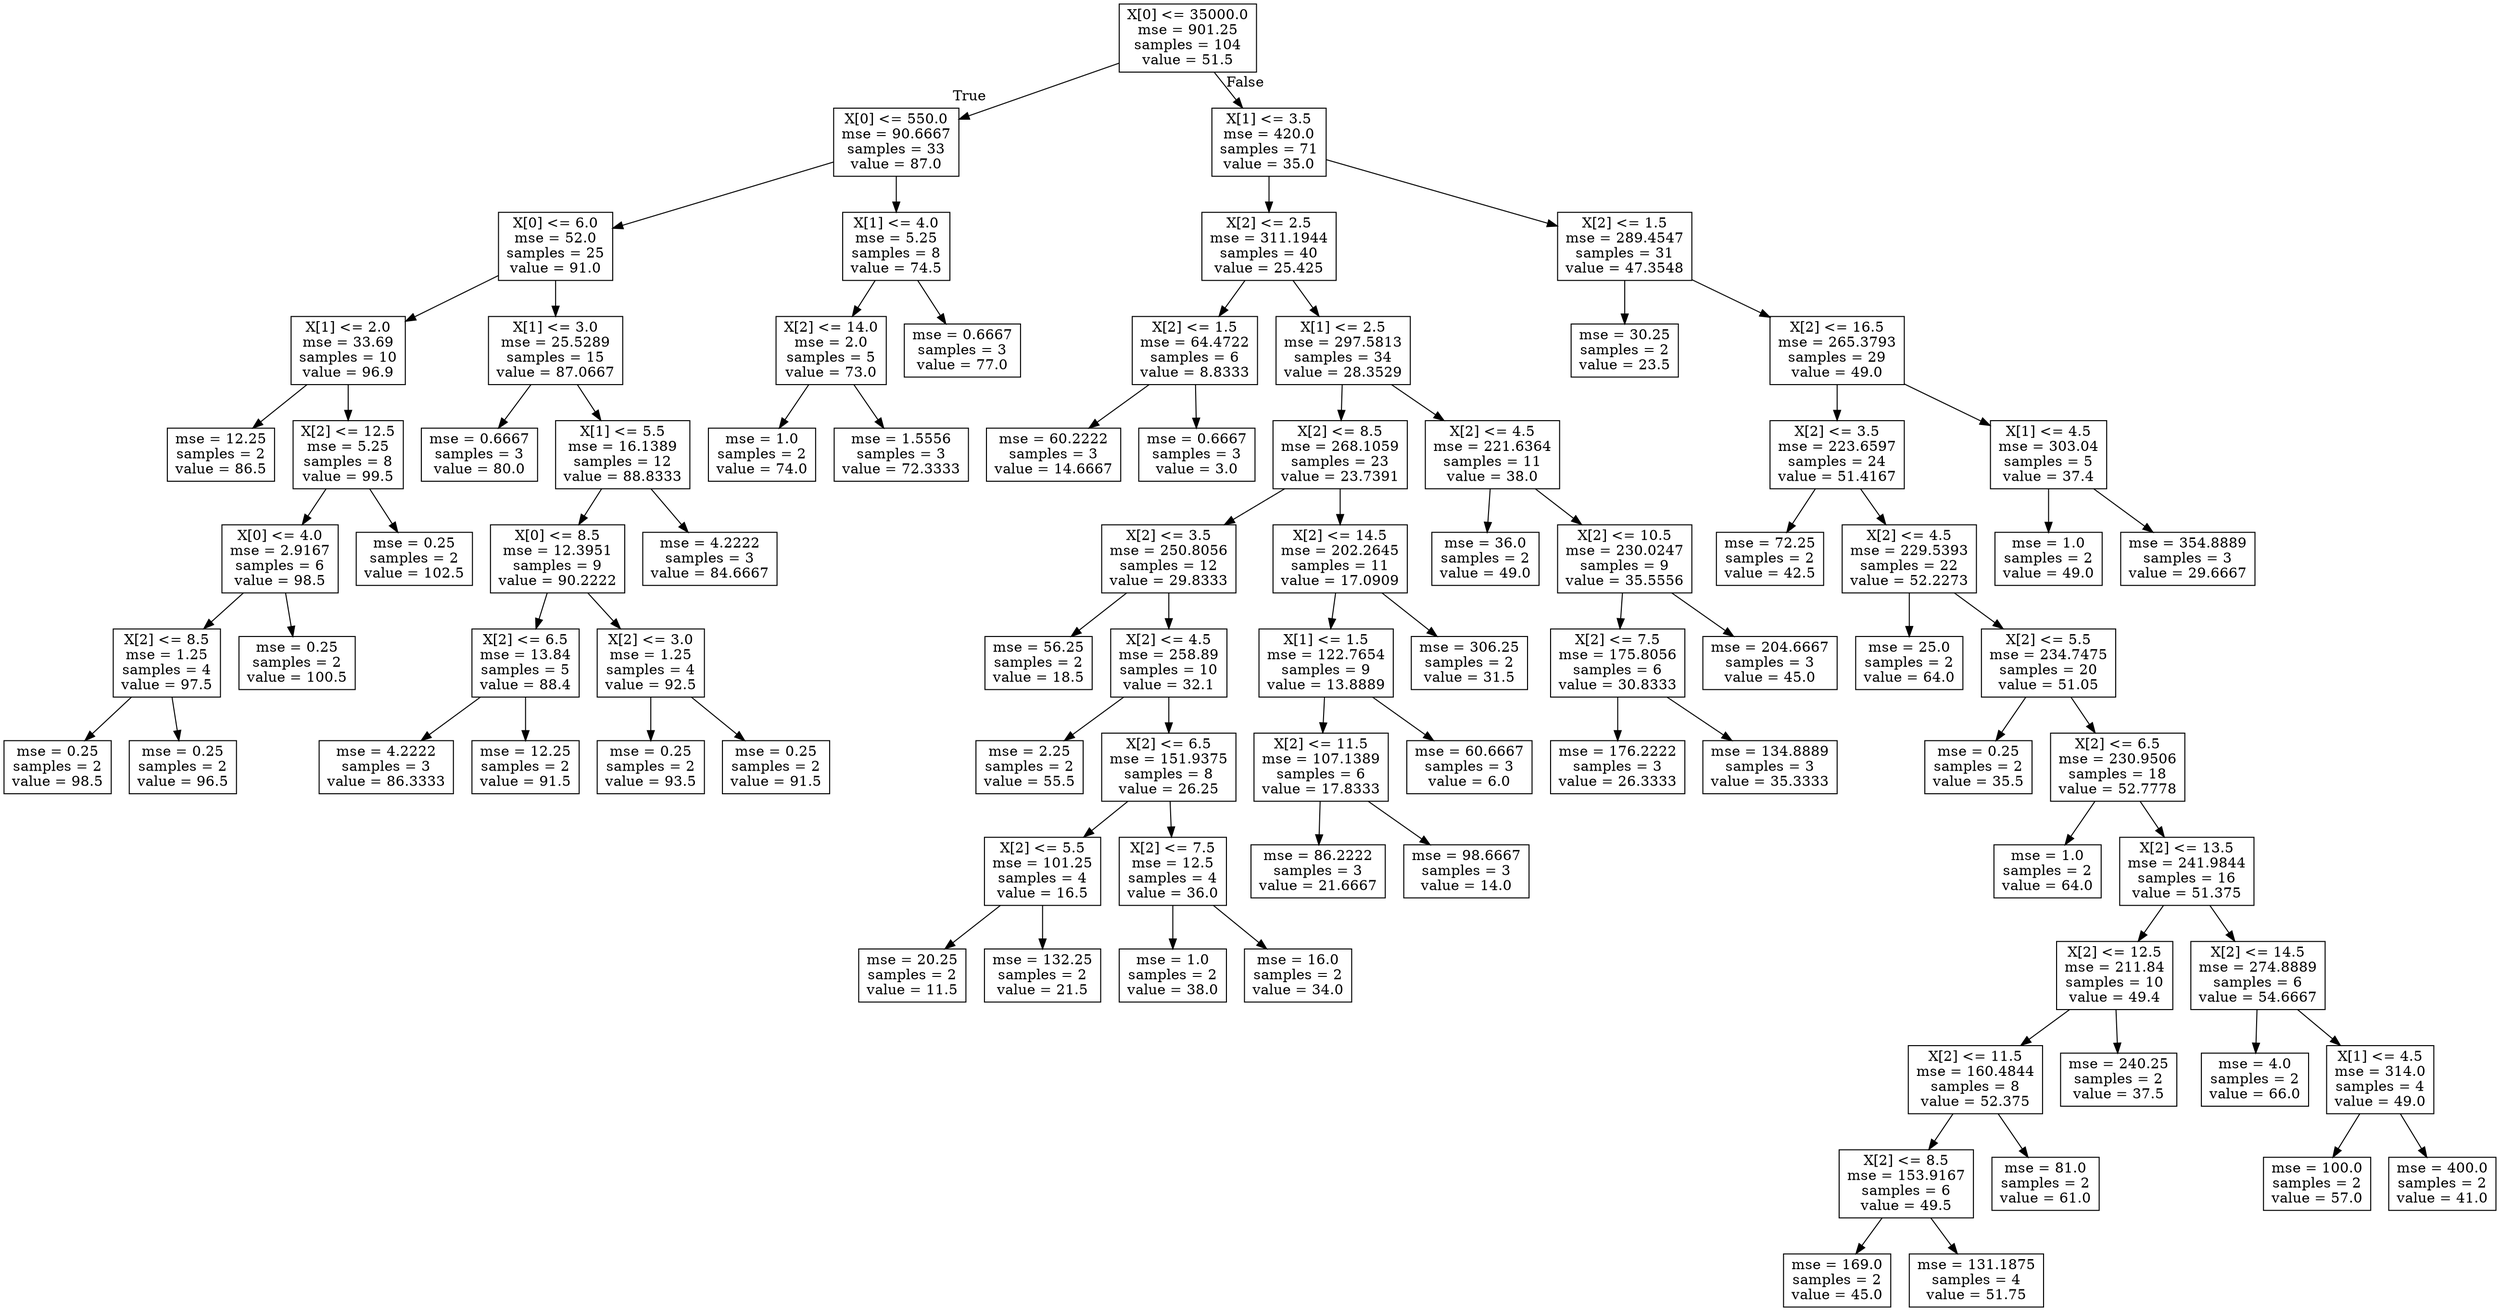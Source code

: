 digraph Tree {
node [shape=box] ;
0 [label="X[0] <= 35000.0\nmse = 901.25\nsamples = 104\nvalue = 51.5"] ;
1 [label="X[0] <= 550.0\nmse = 90.6667\nsamples = 33\nvalue = 87.0"] ;
0 -> 1 [labeldistance=2.5, labelangle=45, headlabel="True"] ;
2 [label="X[0] <= 6.0\nmse = 52.0\nsamples = 25\nvalue = 91.0"] ;
1 -> 2 ;
3 [label="X[1] <= 2.0\nmse = 33.69\nsamples = 10\nvalue = 96.9"] ;
2 -> 3 ;
4 [label="mse = 12.25\nsamples = 2\nvalue = 86.5"] ;
3 -> 4 ;
5 [label="X[2] <= 12.5\nmse = 5.25\nsamples = 8\nvalue = 99.5"] ;
3 -> 5 ;
6 [label="X[0] <= 4.0\nmse = 2.9167\nsamples = 6\nvalue = 98.5"] ;
5 -> 6 ;
7 [label="X[2] <= 8.5\nmse = 1.25\nsamples = 4\nvalue = 97.5"] ;
6 -> 7 ;
8 [label="mse = 0.25\nsamples = 2\nvalue = 98.5"] ;
7 -> 8 ;
9 [label="mse = 0.25\nsamples = 2\nvalue = 96.5"] ;
7 -> 9 ;
10 [label="mse = 0.25\nsamples = 2\nvalue = 100.5"] ;
6 -> 10 ;
11 [label="mse = 0.25\nsamples = 2\nvalue = 102.5"] ;
5 -> 11 ;
12 [label="X[1] <= 3.0\nmse = 25.5289\nsamples = 15\nvalue = 87.0667"] ;
2 -> 12 ;
13 [label="mse = 0.6667\nsamples = 3\nvalue = 80.0"] ;
12 -> 13 ;
14 [label="X[1] <= 5.5\nmse = 16.1389\nsamples = 12\nvalue = 88.8333"] ;
12 -> 14 ;
15 [label="X[0] <= 8.5\nmse = 12.3951\nsamples = 9\nvalue = 90.2222"] ;
14 -> 15 ;
16 [label="X[2] <= 6.5\nmse = 13.84\nsamples = 5\nvalue = 88.4"] ;
15 -> 16 ;
17 [label="mse = 4.2222\nsamples = 3\nvalue = 86.3333"] ;
16 -> 17 ;
18 [label="mse = 12.25\nsamples = 2\nvalue = 91.5"] ;
16 -> 18 ;
19 [label="X[2] <= 3.0\nmse = 1.25\nsamples = 4\nvalue = 92.5"] ;
15 -> 19 ;
20 [label="mse = 0.25\nsamples = 2\nvalue = 93.5"] ;
19 -> 20 ;
21 [label="mse = 0.25\nsamples = 2\nvalue = 91.5"] ;
19 -> 21 ;
22 [label="mse = 4.2222\nsamples = 3\nvalue = 84.6667"] ;
14 -> 22 ;
23 [label="X[1] <= 4.0\nmse = 5.25\nsamples = 8\nvalue = 74.5"] ;
1 -> 23 ;
24 [label="X[2] <= 14.0\nmse = 2.0\nsamples = 5\nvalue = 73.0"] ;
23 -> 24 ;
25 [label="mse = 1.0\nsamples = 2\nvalue = 74.0"] ;
24 -> 25 ;
26 [label="mse = 1.5556\nsamples = 3\nvalue = 72.3333"] ;
24 -> 26 ;
27 [label="mse = 0.6667\nsamples = 3\nvalue = 77.0"] ;
23 -> 27 ;
28 [label="X[1] <= 3.5\nmse = 420.0\nsamples = 71\nvalue = 35.0"] ;
0 -> 28 [labeldistance=2.5, labelangle=-45, headlabel="False"] ;
29 [label="X[2] <= 2.5\nmse = 311.1944\nsamples = 40\nvalue = 25.425"] ;
28 -> 29 ;
30 [label="X[2] <= 1.5\nmse = 64.4722\nsamples = 6\nvalue = 8.8333"] ;
29 -> 30 ;
31 [label="mse = 60.2222\nsamples = 3\nvalue = 14.6667"] ;
30 -> 31 ;
32 [label="mse = 0.6667\nsamples = 3\nvalue = 3.0"] ;
30 -> 32 ;
33 [label="X[1] <= 2.5\nmse = 297.5813\nsamples = 34\nvalue = 28.3529"] ;
29 -> 33 ;
34 [label="X[2] <= 8.5\nmse = 268.1059\nsamples = 23\nvalue = 23.7391"] ;
33 -> 34 ;
35 [label="X[2] <= 3.5\nmse = 250.8056\nsamples = 12\nvalue = 29.8333"] ;
34 -> 35 ;
36 [label="mse = 56.25\nsamples = 2\nvalue = 18.5"] ;
35 -> 36 ;
37 [label="X[2] <= 4.5\nmse = 258.89\nsamples = 10\nvalue = 32.1"] ;
35 -> 37 ;
38 [label="mse = 2.25\nsamples = 2\nvalue = 55.5"] ;
37 -> 38 ;
39 [label="X[2] <= 6.5\nmse = 151.9375\nsamples = 8\nvalue = 26.25"] ;
37 -> 39 ;
40 [label="X[2] <= 5.5\nmse = 101.25\nsamples = 4\nvalue = 16.5"] ;
39 -> 40 ;
41 [label="mse = 20.25\nsamples = 2\nvalue = 11.5"] ;
40 -> 41 ;
42 [label="mse = 132.25\nsamples = 2\nvalue = 21.5"] ;
40 -> 42 ;
43 [label="X[2] <= 7.5\nmse = 12.5\nsamples = 4\nvalue = 36.0"] ;
39 -> 43 ;
44 [label="mse = 1.0\nsamples = 2\nvalue = 38.0"] ;
43 -> 44 ;
45 [label="mse = 16.0\nsamples = 2\nvalue = 34.0"] ;
43 -> 45 ;
46 [label="X[2] <= 14.5\nmse = 202.2645\nsamples = 11\nvalue = 17.0909"] ;
34 -> 46 ;
47 [label="X[1] <= 1.5\nmse = 122.7654\nsamples = 9\nvalue = 13.8889"] ;
46 -> 47 ;
48 [label="X[2] <= 11.5\nmse = 107.1389\nsamples = 6\nvalue = 17.8333"] ;
47 -> 48 ;
49 [label="mse = 86.2222\nsamples = 3\nvalue = 21.6667"] ;
48 -> 49 ;
50 [label="mse = 98.6667\nsamples = 3\nvalue = 14.0"] ;
48 -> 50 ;
51 [label="mse = 60.6667\nsamples = 3\nvalue = 6.0"] ;
47 -> 51 ;
52 [label="mse = 306.25\nsamples = 2\nvalue = 31.5"] ;
46 -> 52 ;
53 [label="X[2] <= 4.5\nmse = 221.6364\nsamples = 11\nvalue = 38.0"] ;
33 -> 53 ;
54 [label="mse = 36.0\nsamples = 2\nvalue = 49.0"] ;
53 -> 54 ;
55 [label="X[2] <= 10.5\nmse = 230.0247\nsamples = 9\nvalue = 35.5556"] ;
53 -> 55 ;
56 [label="X[2] <= 7.5\nmse = 175.8056\nsamples = 6\nvalue = 30.8333"] ;
55 -> 56 ;
57 [label="mse = 176.2222\nsamples = 3\nvalue = 26.3333"] ;
56 -> 57 ;
58 [label="mse = 134.8889\nsamples = 3\nvalue = 35.3333"] ;
56 -> 58 ;
59 [label="mse = 204.6667\nsamples = 3\nvalue = 45.0"] ;
55 -> 59 ;
60 [label="X[2] <= 1.5\nmse = 289.4547\nsamples = 31\nvalue = 47.3548"] ;
28 -> 60 ;
61 [label="mse = 30.25\nsamples = 2\nvalue = 23.5"] ;
60 -> 61 ;
62 [label="X[2] <= 16.5\nmse = 265.3793\nsamples = 29\nvalue = 49.0"] ;
60 -> 62 ;
63 [label="X[2] <= 3.5\nmse = 223.6597\nsamples = 24\nvalue = 51.4167"] ;
62 -> 63 ;
64 [label="mse = 72.25\nsamples = 2\nvalue = 42.5"] ;
63 -> 64 ;
65 [label="X[2] <= 4.5\nmse = 229.5393\nsamples = 22\nvalue = 52.2273"] ;
63 -> 65 ;
66 [label="mse = 25.0\nsamples = 2\nvalue = 64.0"] ;
65 -> 66 ;
67 [label="X[2] <= 5.5\nmse = 234.7475\nsamples = 20\nvalue = 51.05"] ;
65 -> 67 ;
68 [label="mse = 0.25\nsamples = 2\nvalue = 35.5"] ;
67 -> 68 ;
69 [label="X[2] <= 6.5\nmse = 230.9506\nsamples = 18\nvalue = 52.7778"] ;
67 -> 69 ;
70 [label="mse = 1.0\nsamples = 2\nvalue = 64.0"] ;
69 -> 70 ;
71 [label="X[2] <= 13.5\nmse = 241.9844\nsamples = 16\nvalue = 51.375"] ;
69 -> 71 ;
72 [label="X[2] <= 12.5\nmse = 211.84\nsamples = 10\nvalue = 49.4"] ;
71 -> 72 ;
73 [label="X[2] <= 11.5\nmse = 160.4844\nsamples = 8\nvalue = 52.375"] ;
72 -> 73 ;
74 [label="X[2] <= 8.5\nmse = 153.9167\nsamples = 6\nvalue = 49.5"] ;
73 -> 74 ;
75 [label="mse = 169.0\nsamples = 2\nvalue = 45.0"] ;
74 -> 75 ;
76 [label="mse = 131.1875\nsamples = 4\nvalue = 51.75"] ;
74 -> 76 ;
77 [label="mse = 81.0\nsamples = 2\nvalue = 61.0"] ;
73 -> 77 ;
78 [label="mse = 240.25\nsamples = 2\nvalue = 37.5"] ;
72 -> 78 ;
79 [label="X[2] <= 14.5\nmse = 274.8889\nsamples = 6\nvalue = 54.6667"] ;
71 -> 79 ;
80 [label="mse = 4.0\nsamples = 2\nvalue = 66.0"] ;
79 -> 80 ;
81 [label="X[1] <= 4.5\nmse = 314.0\nsamples = 4\nvalue = 49.0"] ;
79 -> 81 ;
82 [label="mse = 100.0\nsamples = 2\nvalue = 57.0"] ;
81 -> 82 ;
83 [label="mse = 400.0\nsamples = 2\nvalue = 41.0"] ;
81 -> 83 ;
84 [label="X[1] <= 4.5\nmse = 303.04\nsamples = 5\nvalue = 37.4"] ;
62 -> 84 ;
85 [label="mse = 1.0\nsamples = 2\nvalue = 49.0"] ;
84 -> 85 ;
86 [label="mse = 354.8889\nsamples = 3\nvalue = 29.6667"] ;
84 -> 86 ;
}